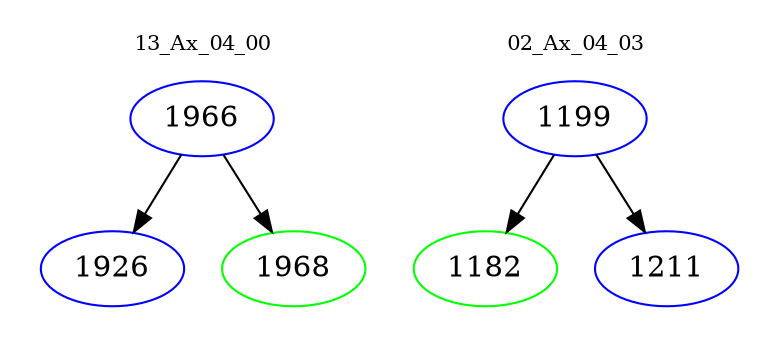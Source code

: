 digraph{
subgraph cluster_0 {
color = white
label = "13_Ax_04_00";
fontsize=10;
T0_1966 [label="1966", color="blue"]
T0_1966 -> T0_1926 [color="black"]
T0_1926 [label="1926", color="blue"]
T0_1966 -> T0_1968 [color="black"]
T0_1968 [label="1968", color="green"]
}
subgraph cluster_1 {
color = white
label = "02_Ax_04_03";
fontsize=10;
T1_1199 [label="1199", color="blue"]
T1_1199 -> T1_1182 [color="black"]
T1_1182 [label="1182", color="green"]
T1_1199 -> T1_1211 [color="black"]
T1_1211 [label="1211", color="blue"]
}
}
